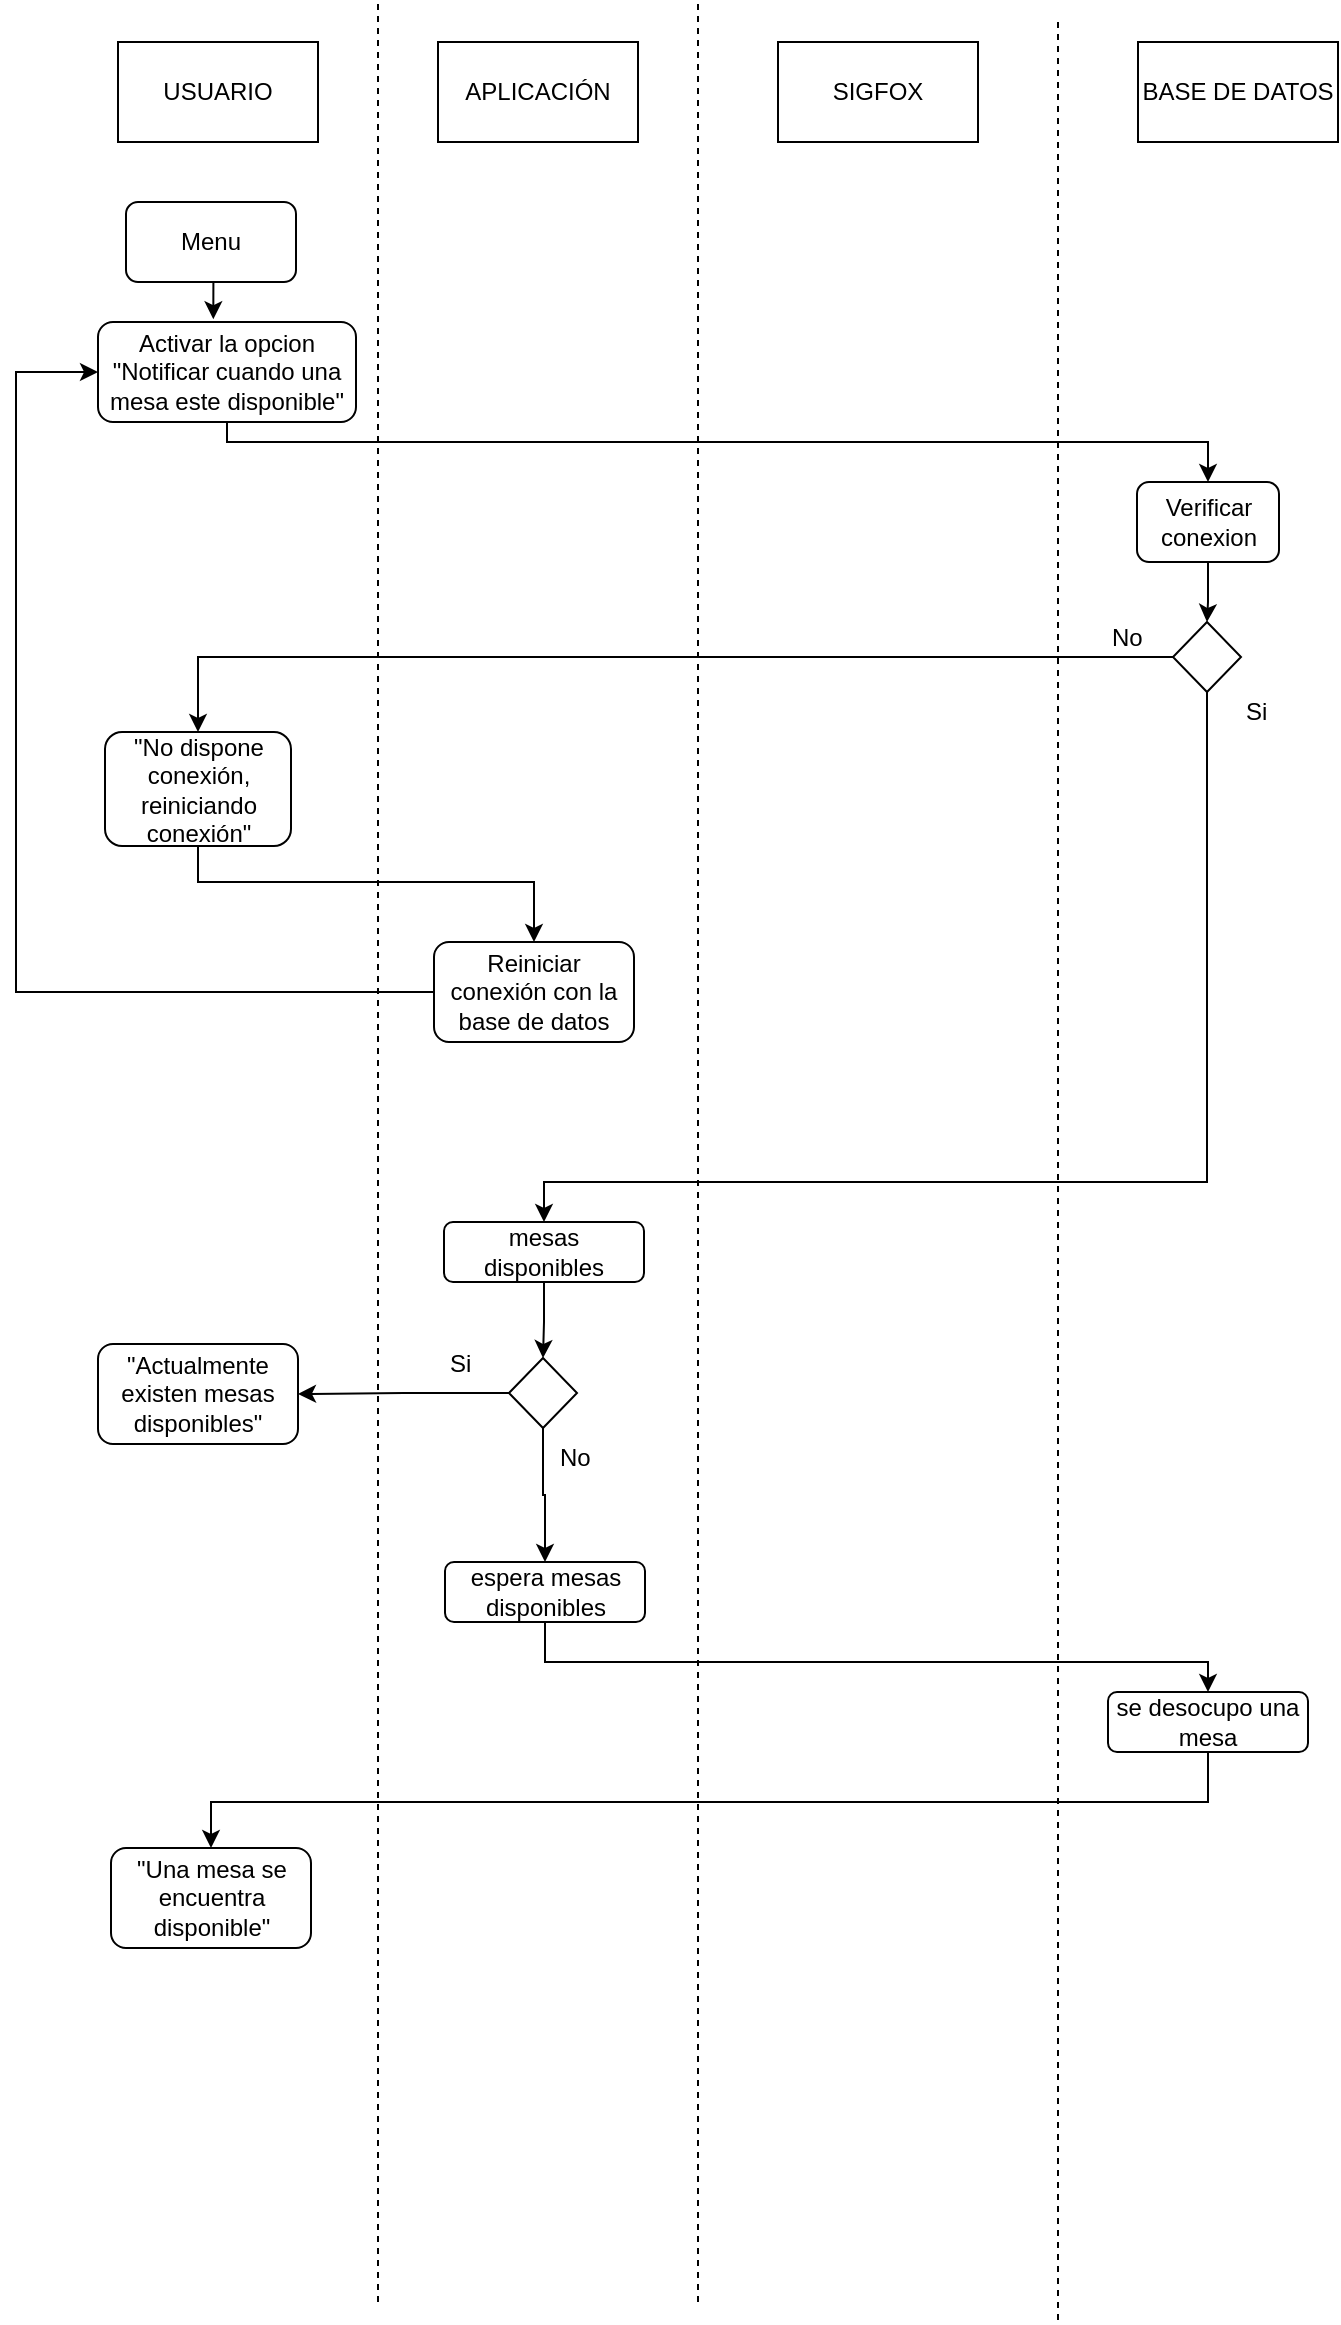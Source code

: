 <mxfile version="10.8.0" type="device"><diagram id="bCHgd9giFZ7dNz3gdVDV" name="Page-1"><mxGraphModel dx="1236" dy="595" grid="1" gridSize="10" guides="1" tooltips="1" connect="1" arrows="1" fold="1" page="1" pageScale="1" pageWidth="827" pageHeight="1169" math="0" shadow="0"><root><mxCell id="0"/><mxCell id="1" parent="0"/><mxCell id="DZhtpLpOqSP0f2TboJTr-1" value="USUARIO" style="rounded=0;whiteSpace=wrap;html=1;" parent="1" vertex="1"><mxGeometry x="111" y="20" width="100" height="50" as="geometry"/></mxCell><mxCell id="DZhtpLpOqSP0f2TboJTr-2" value="APLICACIÓN" style="rounded=0;whiteSpace=wrap;html=1;" parent="1" vertex="1"><mxGeometry x="271" y="20" width="100" height="50" as="geometry"/></mxCell><mxCell id="DZhtpLpOqSP0f2TboJTr-4" value="SIGFOX" style="rounded=0;whiteSpace=wrap;html=1;" parent="1" vertex="1"><mxGeometry x="441" y="20" width="100" height="50" as="geometry"/></mxCell><mxCell id="DZhtpLpOqSP0f2TboJTr-5" value="BASE DE DATOS" style="rounded=0;whiteSpace=wrap;html=1;" parent="1" vertex="1"><mxGeometry x="621" y="20" width="100" height="50" as="geometry"/></mxCell><mxCell id="DZhtpLpOqSP0f2TboJTr-8" value="" style="endArrow=none;dashed=1;html=1;" parent="1" edge="1"><mxGeometry width="50" height="50" relative="1" as="geometry"><mxPoint x="241" y="1150" as="sourcePoint"/><mxPoint x="241" as="targetPoint"/></mxGeometry></mxCell><mxCell id="DZhtpLpOqSP0f2TboJTr-9" value="" style="endArrow=none;dashed=1;html=1;" parent="1" edge="1"><mxGeometry width="50" height="50" relative="1" as="geometry"><mxPoint x="401" y="1150" as="sourcePoint"/><mxPoint x="401" as="targetPoint"/></mxGeometry></mxCell><mxCell id="DZhtpLpOqSP0f2TboJTr-10" value="" style="endArrow=none;dashed=1;html=1;" parent="1" edge="1"><mxGeometry width="50" height="50" relative="1" as="geometry"><mxPoint x="581" y="1159" as="sourcePoint"/><mxPoint x="581" y="9" as="targetPoint"/></mxGeometry></mxCell><mxCell id="RD9jFNa_g92PchpRFX3R-1" style="edgeStyle=orthogonalEdgeStyle;rounded=0;orthogonalLoop=1;jettySize=auto;html=1;entryX=0.5;entryY=0;entryDx=0;entryDy=0;" parent="1" source="DZhtpLpOqSP0f2TboJTr-12" target="DZhtpLpOqSP0f2TboJTr-46" edge="1"><mxGeometry relative="1" as="geometry"><Array as="points"><mxPoint x="166" y="220"/><mxPoint x="656" y="220"/></Array></mxGeometry></mxCell><mxCell id="DZhtpLpOqSP0f2TboJTr-12" value="Activar la opcion &quot;Notificar cuando una mesa este disponible&quot;" style="rounded=1;whiteSpace=wrap;html=1;" parent="1" vertex="1"><mxGeometry x="101" y="160" width="129" height="50" as="geometry"/></mxCell><mxCell id="DZhtpLpOqSP0f2TboJTr-80" style="edgeStyle=orthogonalEdgeStyle;rounded=0;orthogonalLoop=1;jettySize=auto;html=1;exitX=0.5;exitY=1;exitDx=0;exitDy=0;entryX=0.447;entryY=-0.028;entryDx=0;entryDy=0;entryPerimeter=0;" parent="1" source="DZhtpLpOqSP0f2TboJTr-43" target="DZhtpLpOqSP0f2TboJTr-12" edge="1"><mxGeometry relative="1" as="geometry"/></mxCell><mxCell id="DZhtpLpOqSP0f2TboJTr-43" value="Menu" style="rounded=1;whiteSpace=wrap;html=1;" parent="1" vertex="1"><mxGeometry x="115" y="100" width="85" height="40" as="geometry"/></mxCell><mxCell id="DZhtpLpOqSP0f2TboJTr-54" style="edgeStyle=orthogonalEdgeStyle;rounded=0;orthogonalLoop=1;jettySize=auto;html=1;entryX=0.5;entryY=0;entryDx=0;entryDy=0;" parent="1" source="DZhtpLpOqSP0f2TboJTr-46" target="DZhtpLpOqSP0f2TboJTr-51" edge="1"><mxGeometry relative="1" as="geometry"/></mxCell><mxCell id="DZhtpLpOqSP0f2TboJTr-46" value="Verificar conexion" style="rounded=1;whiteSpace=wrap;html=1;" parent="1" vertex="1"><mxGeometry x="620.5" y="240" width="71" height="40" as="geometry"/></mxCell><mxCell id="RD9jFNa_g92PchpRFX3R-2" style="edgeStyle=orthogonalEdgeStyle;rounded=0;orthogonalLoop=1;jettySize=auto;html=1;entryX=0.5;entryY=0;entryDx=0;entryDy=0;" parent="1" source="DZhtpLpOqSP0f2TboJTr-51" target="DZhtpLpOqSP0f2TboJTr-58" edge="1"><mxGeometry relative="1" as="geometry"/></mxCell><mxCell id="RD9jFNa_g92PchpRFX3R-5" style="edgeStyle=orthogonalEdgeStyle;rounded=0;orthogonalLoop=1;jettySize=auto;html=1;entryX=0.5;entryY=0;entryDx=0;entryDy=0;" parent="1" source="DZhtpLpOqSP0f2TboJTr-51" target="DZhtpLpOqSP0f2TboJTr-64" edge="1"><mxGeometry relative="1" as="geometry"><Array as="points"><mxPoint x="656" y="590"/><mxPoint x="324" y="590"/></Array></mxGeometry></mxCell><mxCell id="DZhtpLpOqSP0f2TboJTr-51" value="" style="rhombus;whiteSpace=wrap;html=1;" parent="1" vertex="1"><mxGeometry x="638.5" y="310" width="34" height="35" as="geometry"/></mxCell><mxCell id="DZhtpLpOqSP0f2TboJTr-52" value="No" style="text;html=1;resizable=0;points=[];autosize=1;align=left;verticalAlign=top;spacingTop=-4;" parent="1" vertex="1"><mxGeometry x="329.5" y="718" width="30" height="20" as="geometry"/></mxCell><mxCell id="DZhtpLpOqSP0f2TboJTr-53" value="Si" style="text;html=1;resizable=0;points=[];autosize=1;align=left;verticalAlign=top;spacingTop=-4;" parent="1" vertex="1"><mxGeometry x="274.5" y="670.5" width="30" height="20" as="geometry"/></mxCell><mxCell id="RD9jFNa_g92PchpRFX3R-3" style="edgeStyle=orthogonalEdgeStyle;rounded=0;orthogonalLoop=1;jettySize=auto;html=1;entryX=0.5;entryY=0;entryDx=0;entryDy=0;" parent="1" source="DZhtpLpOqSP0f2TboJTr-58" target="DZhtpLpOqSP0f2TboJTr-61" edge="1"><mxGeometry relative="1" as="geometry"><Array as="points"><mxPoint x="151" y="440"/><mxPoint x="319" y="440"/></Array></mxGeometry></mxCell><mxCell id="DZhtpLpOqSP0f2TboJTr-58" value="&quot;No dispone conexión, reiniciando conexión&quot;" style="rounded=1;whiteSpace=wrap;html=1;" parent="1" vertex="1"><mxGeometry x="104.5" y="365" width="93" height="57" as="geometry"/></mxCell><mxCell id="JLkdLW3yN5V_Gp-ouyGS-1" style="edgeStyle=orthogonalEdgeStyle;rounded=0;orthogonalLoop=1;jettySize=auto;html=1;entryX=0;entryY=0.5;entryDx=0;entryDy=0;" edge="1" parent="1" source="DZhtpLpOqSP0f2TboJTr-61" target="DZhtpLpOqSP0f2TboJTr-12"><mxGeometry relative="1" as="geometry"><Array as="points"><mxPoint x="60" y="495"/><mxPoint x="60" y="185"/></Array></mxGeometry></mxCell><mxCell id="DZhtpLpOqSP0f2TboJTr-61" value="Reiniciar conexión con la base de datos" style="rounded=1;whiteSpace=wrap;html=1;" parent="1" vertex="1"><mxGeometry x="269" y="470" width="100" height="50" as="geometry"/></mxCell><mxCell id="DZhtpLpOqSP0f2TboJTr-70" style="edgeStyle=orthogonalEdgeStyle;rounded=0;orthogonalLoop=1;jettySize=auto;html=1;entryX=0.5;entryY=0;entryDx=0;entryDy=0;" parent="1" source="DZhtpLpOqSP0f2TboJTr-64" target="DZhtpLpOqSP0f2TboJTr-69" edge="1"><mxGeometry relative="1" as="geometry"/></mxCell><mxCell id="DZhtpLpOqSP0f2TboJTr-64" value="mesas disponibles" style="rounded=1;whiteSpace=wrap;html=1;" parent="1" vertex="1"><mxGeometry x="274" y="610" width="100" height="30" as="geometry"/></mxCell><mxCell id="DZhtpLpOqSP0f2TboJTr-90" style="edgeStyle=orthogonalEdgeStyle;rounded=0;orthogonalLoop=1;jettySize=auto;html=1;entryX=0.5;entryY=0;entryDx=0;entryDy=0;" parent="1" source="DZhtpLpOqSP0f2TboJTr-69" target="DZhtpLpOqSP0f2TboJTr-83" edge="1"><mxGeometry relative="1" as="geometry"/></mxCell><mxCell id="RD9jFNa_g92PchpRFX3R-6" style="edgeStyle=orthogonalEdgeStyle;rounded=0;orthogonalLoop=1;jettySize=auto;html=1;entryX=1;entryY=0.5;entryDx=0;entryDy=0;" parent="1" source="DZhtpLpOqSP0f2TboJTr-69" target="DZhtpLpOqSP0f2TboJTr-87" edge="1"><mxGeometry relative="1" as="geometry"/></mxCell><mxCell id="DZhtpLpOqSP0f2TboJTr-69" value="" style="rhombus;whiteSpace=wrap;html=1;" parent="1" vertex="1"><mxGeometry x="306.5" y="678" width="34" height="35" as="geometry"/></mxCell><mxCell id="DZhtpLpOqSP0f2TboJTr-81" value="Si" style="text;html=1;resizable=0;points=[];autosize=1;align=left;verticalAlign=top;spacingTop=-4;" parent="1" vertex="1"><mxGeometry x="672.5" y="345" width="30" height="20" as="geometry"/></mxCell><mxCell id="DZhtpLpOqSP0f2TboJTr-82" value="No" style="text;html=1;resizable=0;points=[];autosize=1;align=left;verticalAlign=top;spacingTop=-4;" parent="1" vertex="1"><mxGeometry x="605.5" y="307.5" width="30" height="20" as="geometry"/></mxCell><mxCell id="RD9jFNa_g92PchpRFX3R-8" style="edgeStyle=orthogonalEdgeStyle;rounded=0;orthogonalLoop=1;jettySize=auto;html=1;entryX=0.5;entryY=0;entryDx=0;entryDy=0;" parent="1" source="DZhtpLpOqSP0f2TboJTr-83" target="RD9jFNa_g92PchpRFX3R-7" edge="1"><mxGeometry relative="1" as="geometry"><Array as="points"><mxPoint x="325" y="830"/><mxPoint x="656" y="830"/></Array></mxGeometry></mxCell><mxCell id="DZhtpLpOqSP0f2TboJTr-83" value="espera mesas disponibles" style="rounded=1;whiteSpace=wrap;html=1;" parent="1" vertex="1"><mxGeometry x="274.5" y="780" width="100" height="30" as="geometry"/></mxCell><mxCell id="DZhtpLpOqSP0f2TboJTr-87" value="&quot;Actualmente existen mesas disponibles&quot;&lt;br&gt;" style="rounded=1;whiteSpace=wrap;html=1;" parent="1" vertex="1"><mxGeometry x="101" y="671" width="100" height="50" as="geometry"/></mxCell><mxCell id="DZhtpLpOqSP0f2TboJTr-95" value="&quot;Una mesa se encuentra disponible&quot;&lt;br&gt;" style="rounded=1;whiteSpace=wrap;html=1;" parent="1" vertex="1"><mxGeometry x="107.5" y="923" width="100" height="50" as="geometry"/></mxCell><mxCell id="RD9jFNa_g92PchpRFX3R-9" style="edgeStyle=orthogonalEdgeStyle;rounded=0;orthogonalLoop=1;jettySize=auto;html=1;entryX=0.5;entryY=0;entryDx=0;entryDy=0;" parent="1" source="RD9jFNa_g92PchpRFX3R-7" target="DZhtpLpOqSP0f2TboJTr-95" edge="1"><mxGeometry relative="1" as="geometry"><Array as="points"><mxPoint x="656" y="900"/><mxPoint x="158" y="900"/></Array></mxGeometry></mxCell><mxCell id="RD9jFNa_g92PchpRFX3R-7" value="se desocupo una mesa" style="rounded=1;whiteSpace=wrap;html=1;" parent="1" vertex="1"><mxGeometry x="606" y="845" width="100" height="30" as="geometry"/></mxCell></root></mxGraphModel></diagram></mxfile>